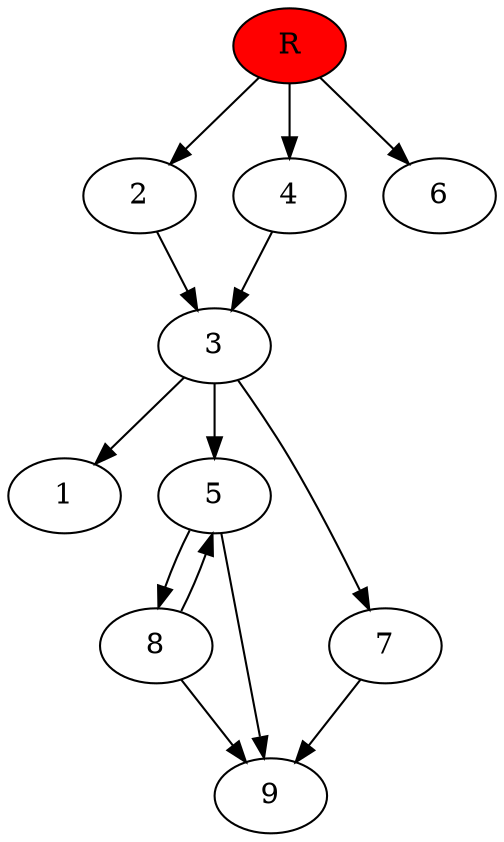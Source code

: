 digraph prb4267 {
	1
	2
	3
	4
	5
	6
	7
	8
	R [fillcolor="#ff0000" style=filled]
	2 -> 3
	3 -> 1
	3 -> 5
	3 -> 7
	4 -> 3
	5 -> 8
	5 -> 9
	7 -> 9
	8 -> 5
	8 -> 9
	R -> 2
	R -> 4
	R -> 6
}
